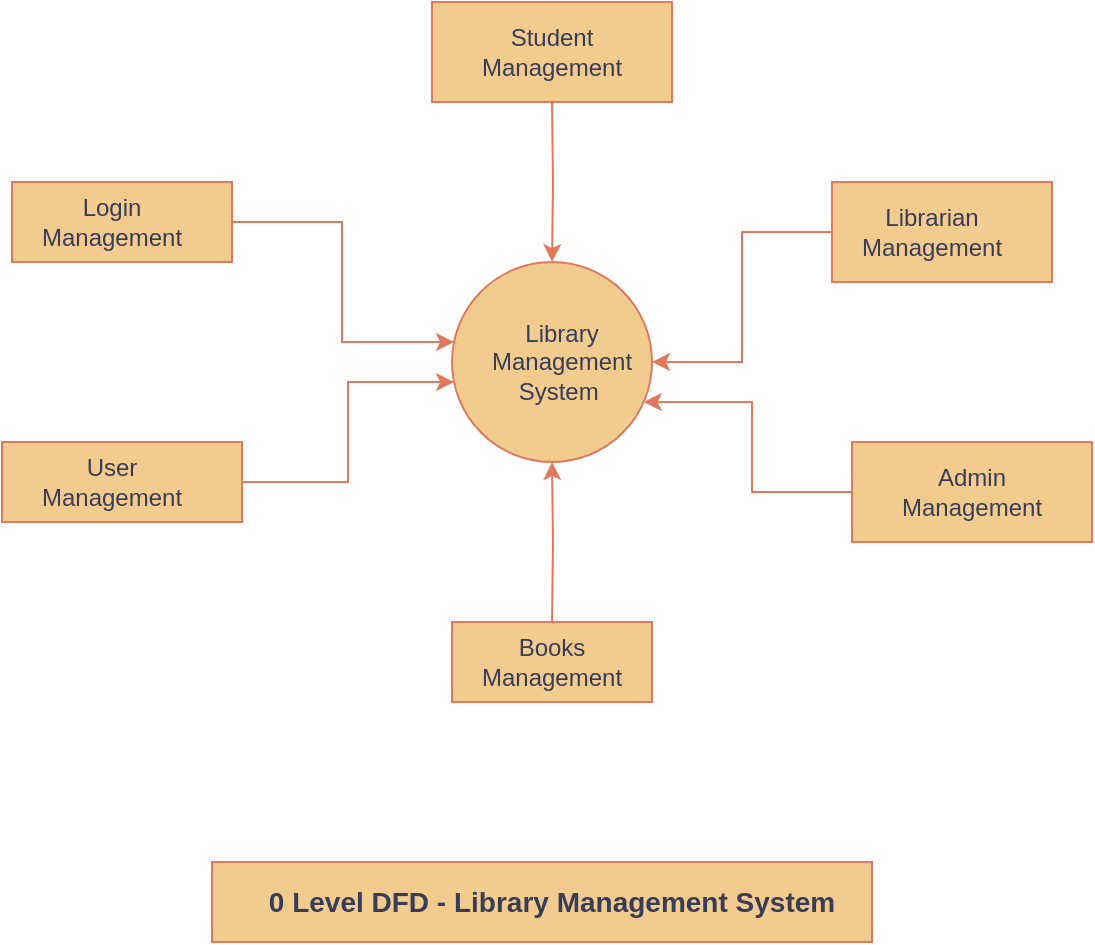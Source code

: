 <mxfile version="22.0.4" type="device">
  <diagram name="Page-1" id="dwxP3jNwrPv2GAXLUhtW">
    <mxGraphModel dx="1050" dy="566" grid="1" gridSize="10" guides="1" tooltips="1" connect="1" arrows="1" fold="1" page="1" pageScale="1" pageWidth="850" pageHeight="1100" math="0" shadow="0">
      <root>
        <mxCell id="0" />
        <mxCell id="1" parent="0" />
        <mxCell id="yHv8zNMM5ZhGnAvwHZ3z-4" value="" style="ellipse;whiteSpace=wrap;html=1;aspect=fixed;labelBackgroundColor=none;fillColor=#F2CC8F;strokeColor=#E07A5F;fontColor=#393C56;" parent="1" vertex="1">
          <mxGeometry x="270" y="330" width="100" height="100" as="geometry" />
        </mxCell>
        <mxCell id="yHv8zNMM5ZhGnAvwHZ3z-5" value="Library Management System&amp;nbsp;" style="text;strokeColor=none;align=center;fillColor=none;html=1;verticalAlign=middle;whiteSpace=wrap;rounded=0;labelBackgroundColor=none;fontColor=#393C56;" parent="1" vertex="1">
          <mxGeometry x="320" y="365" width="10" height="30" as="geometry" />
        </mxCell>
        <mxCell id="yHv8zNMM5ZhGnAvwHZ3z-7" value="" style="rounded=0;whiteSpace=wrap;html=1;labelBackgroundColor=none;fillColor=#F2CC8F;strokeColor=#E07A5F;fontColor=#393C56;" parent="1" vertex="1">
          <mxGeometry x="260" y="200" width="120" height="50" as="geometry" />
        </mxCell>
        <mxCell id="yHv8zNMM5ZhGnAvwHZ3z-41" value="" style="edgeStyle=orthogonalEdgeStyle;rounded=0;orthogonalLoop=1;jettySize=auto;html=1;labelBackgroundColor=none;strokeColor=#E07A5F;fontColor=default;" parent="1" target="yHv8zNMM5ZhGnAvwHZ3z-4" edge="1">
          <mxGeometry relative="1" as="geometry">
            <mxPoint x="320" y="250" as="sourcePoint" />
          </mxGeometry>
        </mxCell>
        <mxCell id="yHv8zNMM5ZhGnAvwHZ3z-8" value="Student Management" style="text;strokeColor=none;align=center;fillColor=none;html=1;verticalAlign=middle;whiteSpace=wrap;rounded=0;labelBackgroundColor=none;fontColor=#393C56;" parent="1" vertex="1">
          <mxGeometry x="290" y="210" width="60" height="30" as="geometry" />
        </mxCell>
        <mxCell id="yHv8zNMM5ZhGnAvwHZ3z-43" value="" style="edgeStyle=orthogonalEdgeStyle;rounded=0;orthogonalLoop=1;jettySize=auto;html=1;labelBackgroundColor=none;strokeColor=#E07A5F;fontColor=default;" parent="1" source="yHv8zNMM5ZhGnAvwHZ3z-9" target="yHv8zNMM5ZhGnAvwHZ3z-4" edge="1">
          <mxGeometry relative="1" as="geometry">
            <Array as="points">
              <mxPoint x="215" y="310" />
              <mxPoint x="215" y="370" />
            </Array>
          </mxGeometry>
        </mxCell>
        <mxCell id="yHv8zNMM5ZhGnAvwHZ3z-9" value="" style="rounded=0;whiteSpace=wrap;html=1;labelBackgroundColor=none;fillColor=#F2CC8F;strokeColor=#E07A5F;fontColor=#393C56;" parent="1" vertex="1">
          <mxGeometry x="50" y="290" width="110" height="40" as="geometry" />
        </mxCell>
        <mxCell id="yHv8zNMM5ZhGnAvwHZ3z-10" value="Login Management" style="text;strokeColor=none;align=center;fillColor=none;html=1;verticalAlign=middle;whiteSpace=wrap;rounded=0;labelBackgroundColor=none;fontColor=#393C56;" parent="1" vertex="1">
          <mxGeometry x="70" y="300" width="60" height="20" as="geometry" />
        </mxCell>
        <mxCell id="yHv8zNMM5ZhGnAvwHZ3z-13" value="" style="rounded=0;whiteSpace=wrap;html=1;labelBackgroundColor=none;fillColor=#F2CC8F;strokeColor=#E07A5F;fontColor=#393C56;" parent="1" vertex="1">
          <mxGeometry x="270" y="510" width="100" height="40" as="geometry" />
        </mxCell>
        <mxCell id="yHv8zNMM5ZhGnAvwHZ3z-40" value="" style="edgeStyle=orthogonalEdgeStyle;rounded=0;orthogonalLoop=1;jettySize=auto;html=1;labelBackgroundColor=none;strokeColor=#E07A5F;fontColor=default;" parent="1" target="yHv8zNMM5ZhGnAvwHZ3z-4" edge="1">
          <mxGeometry relative="1" as="geometry">
            <mxPoint x="320" y="510" as="sourcePoint" />
          </mxGeometry>
        </mxCell>
        <mxCell id="yHv8zNMM5ZhGnAvwHZ3z-14" value="Books&lt;br&gt;Management" style="text;strokeColor=none;align=center;fillColor=none;html=1;verticalAlign=middle;whiteSpace=wrap;rounded=0;labelBackgroundColor=none;fontColor=#393C56;" parent="1" vertex="1">
          <mxGeometry x="290" y="515" width="60" height="30" as="geometry" />
        </mxCell>
        <mxCell id="yHv8zNMM5ZhGnAvwHZ3z-38" value="" style="edgeStyle=orthogonalEdgeStyle;rounded=0;orthogonalLoop=1;jettySize=auto;html=1;labelBackgroundColor=none;strokeColor=#E07A5F;fontColor=default;" parent="1" source="yHv8zNMM5ZhGnAvwHZ3z-15" target="yHv8zNMM5ZhGnAvwHZ3z-4" edge="1">
          <mxGeometry relative="1" as="geometry">
            <Array as="points">
              <mxPoint x="218" y="440" />
              <mxPoint x="218" y="390" />
            </Array>
          </mxGeometry>
        </mxCell>
        <mxCell id="yHv8zNMM5ZhGnAvwHZ3z-15" value="" style="rounded=0;whiteSpace=wrap;html=1;labelBackgroundColor=none;fillColor=#F2CC8F;strokeColor=#E07A5F;fontColor=#393C56;" parent="1" vertex="1">
          <mxGeometry x="45" y="420" width="120" height="40" as="geometry" />
        </mxCell>
        <mxCell id="yHv8zNMM5ZhGnAvwHZ3z-16" value="User Management" style="text;strokeColor=none;align=center;fillColor=none;html=1;verticalAlign=middle;whiteSpace=wrap;rounded=0;labelBackgroundColor=none;fontColor=#393C56;" parent="1" vertex="1">
          <mxGeometry x="70" y="425" width="60" height="30" as="geometry" />
        </mxCell>
        <mxCell id="yHv8zNMM5ZhGnAvwHZ3z-46" value="" style="edgeStyle=orthogonalEdgeStyle;rounded=0;orthogonalLoop=1;jettySize=auto;html=1;labelBackgroundColor=none;strokeColor=#E07A5F;fontColor=default;" parent="1" source="yHv8zNMM5ZhGnAvwHZ3z-17" target="yHv8zNMM5ZhGnAvwHZ3z-4" edge="1">
          <mxGeometry relative="1" as="geometry" />
        </mxCell>
        <mxCell id="yHv8zNMM5ZhGnAvwHZ3z-17" value="" style="rounded=0;whiteSpace=wrap;html=1;labelBackgroundColor=none;fillColor=#F2CC8F;strokeColor=#E07A5F;fontColor=#393C56;" parent="1" vertex="1">
          <mxGeometry x="460" y="290" width="110" height="50" as="geometry" />
        </mxCell>
        <mxCell id="yHv8zNMM5ZhGnAvwHZ3z-18" value="Librarian&lt;br&gt;Management" style="text;strokeColor=none;align=center;fillColor=none;html=1;verticalAlign=middle;whiteSpace=wrap;rounded=0;labelBackgroundColor=none;fontColor=#393C56;" parent="1" vertex="1">
          <mxGeometry x="480" y="300" width="60" height="30" as="geometry" />
        </mxCell>
        <mxCell id="yHv8zNMM5ZhGnAvwHZ3z-45" value="" style="edgeStyle=orthogonalEdgeStyle;rounded=0;orthogonalLoop=1;jettySize=auto;html=1;labelBackgroundColor=none;strokeColor=#E07A5F;fontColor=default;" parent="1" source="yHv8zNMM5ZhGnAvwHZ3z-19" target="yHv8zNMM5ZhGnAvwHZ3z-4" edge="1">
          <mxGeometry relative="1" as="geometry">
            <Array as="points">
              <mxPoint x="420" y="445" />
              <mxPoint x="420" y="400" />
            </Array>
          </mxGeometry>
        </mxCell>
        <mxCell id="yHv8zNMM5ZhGnAvwHZ3z-19" value="" style="rounded=0;whiteSpace=wrap;html=1;labelBackgroundColor=none;fillColor=#F2CC8F;strokeColor=#E07A5F;fontColor=#393C56;" parent="1" vertex="1">
          <mxGeometry x="470" y="420" width="120" height="50" as="geometry" />
        </mxCell>
        <mxCell id="yHv8zNMM5ZhGnAvwHZ3z-20" value="Admin&lt;br&gt;Management" style="text;strokeColor=none;align=center;fillColor=none;html=1;verticalAlign=middle;whiteSpace=wrap;rounded=0;labelBackgroundColor=none;fontColor=#393C56;" parent="1" vertex="1">
          <mxGeometry x="500" y="430" width="60" height="30" as="geometry" />
        </mxCell>
        <mxCell id="yHv8zNMM5ZhGnAvwHZ3z-47" value="" style="rounded=0;whiteSpace=wrap;html=1;labelBackgroundColor=none;fillColor=#F2CC8F;strokeColor=#E07A5F;fontColor=#393C56;" parent="1" vertex="1">
          <mxGeometry x="150" y="630" width="330" height="40" as="geometry" />
        </mxCell>
        <mxCell id="yHv8zNMM5ZhGnAvwHZ3z-48" value="&lt;b&gt;&lt;font style=&quot;font-size: 14px;&quot;&gt;0 Level DFD - Library Management System&lt;/font&gt;&lt;/b&gt;" style="text;strokeColor=none;align=center;fillColor=none;html=1;verticalAlign=middle;whiteSpace=wrap;rounded=0;labelBackgroundColor=none;fontColor=#393C56;" parent="1" vertex="1">
          <mxGeometry x="135" y="635" width="370" height="30" as="geometry" />
        </mxCell>
      </root>
    </mxGraphModel>
  </diagram>
</mxfile>
